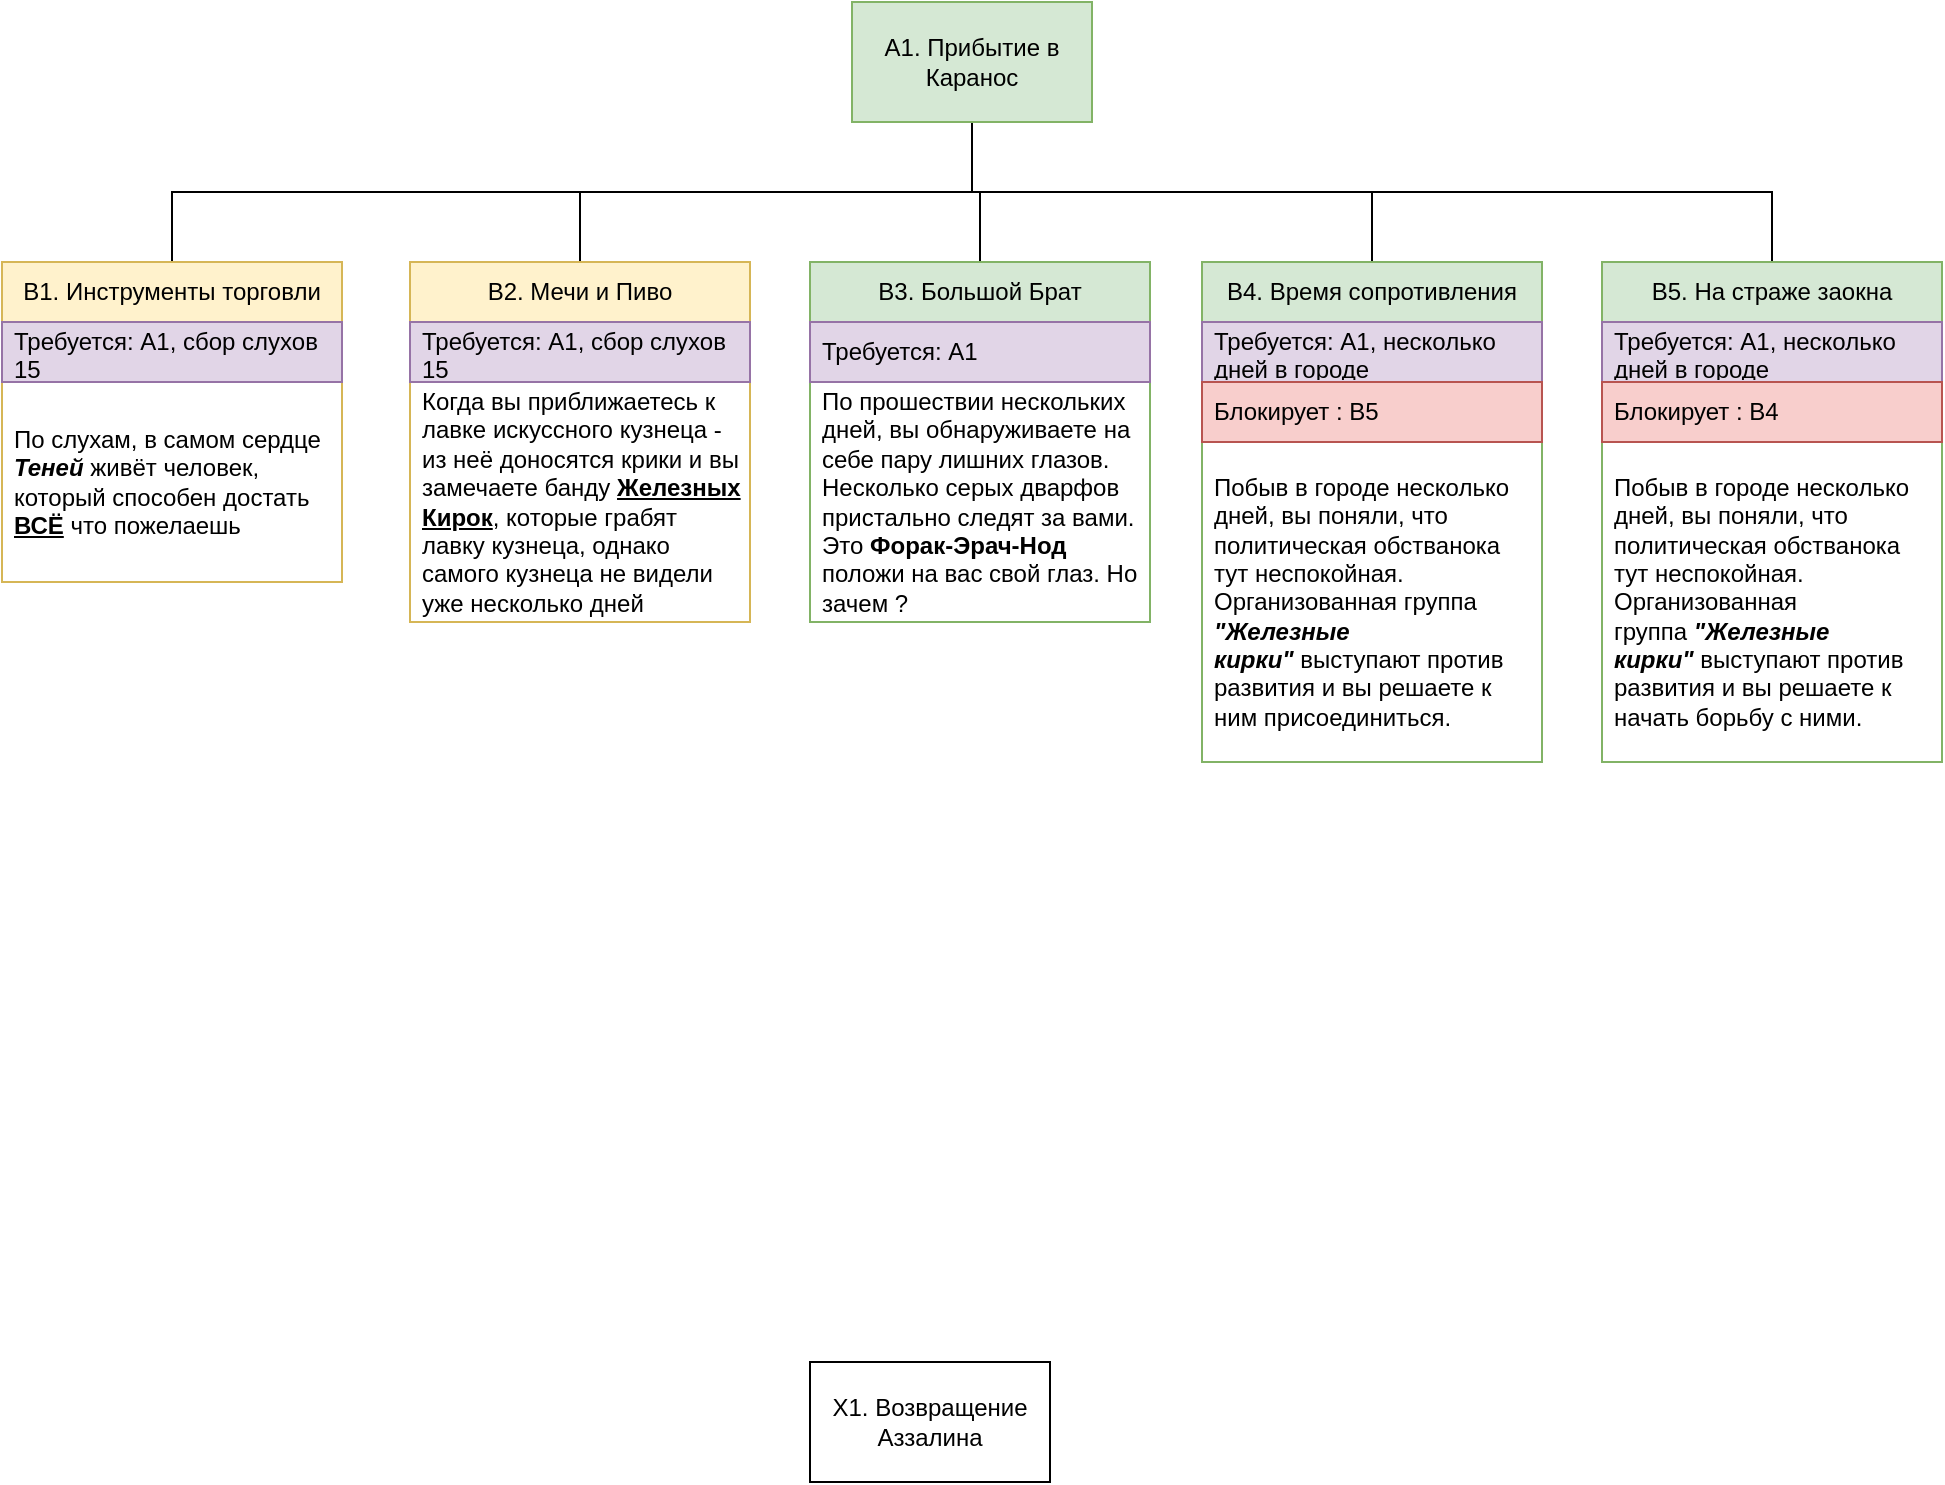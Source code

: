<mxfile version="21.0.7" type="device"><diagram name="Страница 1" id="zU0o9thdOqJU6M40yubS"><mxGraphModel dx="3289" dy="963" grid="1" gridSize="10" guides="1" tooltips="1" connect="1" arrows="1" fold="1" page="1" pageScale="1" pageWidth="827" pageHeight="1169" math="0" shadow="0"><root><mxCell id="0"/><mxCell id="1" parent="0"/><mxCell id="_6urEukZrEpD_mtBns1U-6" style="edgeStyle=orthogonalEdgeStyle;rounded=0;orthogonalLoop=1;jettySize=auto;html=1;exitX=0.5;exitY=1;exitDx=0;exitDy=0;endArrow=none;endFill=0;" edge="1" parent="1" source="BxXD21n9Cmen00NVLytO-20" target="BxXD21n9Cmen00NVLytO-23"><mxGeometry relative="1" as="geometry"/></mxCell><mxCell id="_6urEukZrEpD_mtBns1U-7" style="edgeStyle=orthogonalEdgeStyle;rounded=0;orthogonalLoop=1;jettySize=auto;html=1;exitX=0.5;exitY=1;exitDx=0;exitDy=0;entryX=0.5;entryY=0;entryDx=0;entryDy=0;endArrow=none;endFill=0;" edge="1" parent="1" source="BxXD21n9Cmen00NVLytO-20" target="BxXD21n9Cmen00NVLytO-27"><mxGeometry relative="1" as="geometry"/></mxCell><mxCell id="_6urEukZrEpD_mtBns1U-8" style="edgeStyle=orthogonalEdgeStyle;shape=connector;rounded=0;orthogonalLoop=1;jettySize=auto;html=1;exitX=0.5;exitY=1;exitDx=0;exitDy=0;entryX=0.5;entryY=0;entryDx=0;entryDy=0;labelBackgroundColor=default;strokeColor=default;fontFamily=Helvetica;fontSize=11;fontColor=default;endArrow=none;endFill=0;" edge="1" parent="1" source="BxXD21n9Cmen00NVLytO-20" target="BxXD21n9Cmen00NVLytO-30"><mxGeometry relative="1" as="geometry"/></mxCell><mxCell id="_6urEukZrEpD_mtBns1U-9" style="edgeStyle=orthogonalEdgeStyle;shape=connector;rounded=0;orthogonalLoop=1;jettySize=auto;html=1;exitX=0.5;exitY=1;exitDx=0;exitDy=0;entryX=0.5;entryY=0;entryDx=0;entryDy=0;labelBackgroundColor=default;strokeColor=default;fontFamily=Helvetica;fontSize=11;fontColor=default;endArrow=none;endFill=0;" edge="1" parent="1" source="BxXD21n9Cmen00NVLytO-20" target="BxXD21n9Cmen00NVLytO-33"><mxGeometry relative="1" as="geometry"/></mxCell><mxCell id="_6urEukZrEpD_mtBns1U-10" style="edgeStyle=orthogonalEdgeStyle;shape=connector;rounded=0;orthogonalLoop=1;jettySize=auto;html=1;exitX=0.5;exitY=1;exitDx=0;exitDy=0;labelBackgroundColor=default;strokeColor=default;fontFamily=Helvetica;fontSize=11;fontColor=default;endArrow=none;endFill=0;" edge="1" parent="1" source="BxXD21n9Cmen00NVLytO-20" target="_6urEukZrEpD_mtBns1U-1"><mxGeometry relative="1" as="geometry"/></mxCell><mxCell id="BxXD21n9Cmen00NVLytO-20" value="А1. Прибытие в Каранос" style="rounded=0;whiteSpace=wrap;html=1;fillColor=#d5e8d4;strokeColor=#82b366;" parent="1" vertex="1"><mxGeometry x="400" y="220" width="120" height="60" as="geometry"/></mxCell><mxCell id="BxXD21n9Cmen00NVLytO-21" value="Х1. Возвращение Аззалина" style="rounded=0;whiteSpace=wrap;html=1;" parent="1" vertex="1"><mxGeometry x="379" y="900" width="120" height="60" as="geometry"/></mxCell><mxCell id="BxXD21n9Cmen00NVLytO-23" value="В1. Инструменты торговли" style="swimlane;fontStyle=0;childLayout=stackLayout;horizontal=1;startSize=30;horizontalStack=0;resizeParent=1;resizeParentMax=0;resizeLast=0;collapsible=1;marginBottom=0;whiteSpace=wrap;html=1;fillColor=#fff2cc;strokeColor=#d6b656;" parent="1" vertex="1"><mxGeometry x="-25" y="350" width="170" height="160" as="geometry"/></mxCell><mxCell id="BxXD21n9Cmen00NVLytO-24" value="Требуется: А1, сбор слухов 15" style="text;strokeColor=#9673a6;fillColor=#e1d5e7;align=left;verticalAlign=middle;spacingLeft=4;spacingRight=4;overflow=hidden;points=[[0,0.5],[1,0.5]];portConstraint=eastwest;rotatable=0;whiteSpace=wrap;html=1;" parent="BxXD21n9Cmen00NVLytO-23" vertex="1"><mxGeometry y="30" width="170" height="30" as="geometry"/></mxCell><mxCell id="BxXD21n9Cmen00NVLytO-25" value="По слухам, в самом сердце &lt;i style=&quot;font-weight: bold;&quot;&gt;Теней&lt;/i&gt;&amp;nbsp;живёт человек, который способен достать &lt;u style=&quot;font-weight: bold;&quot;&gt;ВСЁ&lt;/u&gt;&amp;nbsp;что пожелаешь" style="text;strokeColor=none;fillColor=none;align=left;verticalAlign=middle;spacingLeft=4;spacingRight=4;overflow=hidden;points=[[0,0.5],[1,0.5]];portConstraint=eastwest;rotatable=0;whiteSpace=wrap;html=1;" parent="BxXD21n9Cmen00NVLytO-23" vertex="1"><mxGeometry y="60" width="170" height="100" as="geometry"/></mxCell><mxCell id="BxXD21n9Cmen00NVLytO-27" value="В2. Мечи и Пиво" style="swimlane;fontStyle=0;childLayout=stackLayout;horizontal=1;startSize=30;horizontalStack=0;resizeParent=1;resizeParentMax=0;resizeLast=0;collapsible=1;marginBottom=0;whiteSpace=wrap;html=1;fillColor=#fff2cc;strokeColor=#d6b656;" parent="1" vertex="1"><mxGeometry x="179" y="350" width="170" height="180" as="geometry"/></mxCell><mxCell id="BxXD21n9Cmen00NVLytO-28" value="Требуется: А1, сбор слухов 15" style="text;strokeColor=#9673a6;fillColor=#e1d5e7;align=left;verticalAlign=middle;spacingLeft=4;spacingRight=4;overflow=hidden;points=[[0,0.5],[1,0.5]];portConstraint=eastwest;rotatable=0;whiteSpace=wrap;html=1;" parent="BxXD21n9Cmen00NVLytO-27" vertex="1"><mxGeometry y="30" width="170" height="30" as="geometry"/></mxCell><mxCell id="BxXD21n9Cmen00NVLytO-29" value="Когда вы приближаетесь к лавке искуссного кузнеца - из неё доносятся крики и вы замечаете банду &lt;u style=&quot;font-weight: bold;&quot;&gt;Железных Кирок&lt;/u&gt;, которые грабят лавку кузнеца, однако самого кузнеца не видели уже несколько дней" style="text;strokeColor=none;fillColor=none;align=left;verticalAlign=middle;spacingLeft=4;spacingRight=4;overflow=hidden;points=[[0,0.5],[1,0.5]];portConstraint=eastwest;rotatable=0;whiteSpace=wrap;html=1;" parent="BxXD21n9Cmen00NVLytO-27" vertex="1"><mxGeometry y="60" width="170" height="120" as="geometry"/></mxCell><mxCell id="BxXD21n9Cmen00NVLytO-30" value="В3. Большой Брат" style="swimlane;fontStyle=0;childLayout=stackLayout;horizontal=1;startSize=30;horizontalStack=0;resizeParent=1;resizeParentMax=0;resizeLast=0;collapsible=1;marginBottom=0;whiteSpace=wrap;html=1;fillColor=#d5e8d4;strokeColor=#82b366;" parent="1" vertex="1"><mxGeometry x="379" y="350" width="170" height="180" as="geometry"/></mxCell><mxCell id="BxXD21n9Cmen00NVLytO-31" value="Требуется: А1" style="text;strokeColor=#9673a6;fillColor=#e1d5e7;align=left;verticalAlign=middle;spacingLeft=4;spacingRight=4;overflow=hidden;points=[[0,0.5],[1,0.5]];portConstraint=eastwest;rotatable=0;whiteSpace=wrap;html=1;" parent="BxXD21n9Cmen00NVLytO-30" vertex="1"><mxGeometry y="30" width="170" height="30" as="geometry"/></mxCell><mxCell id="BxXD21n9Cmen00NVLytO-32" value="По прошествии нескольких дней, вы обнаруживаете на себе пару лишних глазов. Несколько серых дварфов пристально следят за вами. Это &lt;b&gt;Форак-Эрач-Нод &lt;/b&gt;положи на вас свой глаз. Но зачем ?" style="text;strokeColor=none;fillColor=none;align=left;verticalAlign=middle;spacingLeft=4;spacingRight=4;overflow=hidden;points=[[0,0.5],[1,0.5]];portConstraint=eastwest;rotatable=0;whiteSpace=wrap;html=1;" parent="BxXD21n9Cmen00NVLytO-30" vertex="1"><mxGeometry y="60" width="170" height="120" as="geometry"/></mxCell><mxCell id="BxXD21n9Cmen00NVLytO-33" value="В4. Время сопротивления" style="swimlane;fontStyle=0;childLayout=stackLayout;horizontal=1;startSize=30;horizontalStack=0;resizeParent=1;resizeParentMax=0;resizeLast=0;collapsible=1;marginBottom=0;whiteSpace=wrap;html=1;fillColor=#d5e8d4;strokeColor=#82b366;" parent="1" vertex="1"><mxGeometry x="575" y="350" width="170" height="250" as="geometry"/></mxCell><mxCell id="BxXD21n9Cmen00NVLytO-34" value="Требуется: А1, несколько дней в городе" style="text;strokeColor=#9673a6;fillColor=#e1d5e7;align=left;verticalAlign=middle;spacingLeft=4;spacingRight=4;overflow=hidden;points=[[0,0.5],[1,0.5]];portConstraint=eastwest;rotatable=0;whiteSpace=wrap;html=1;" parent="BxXD21n9Cmen00NVLytO-33" vertex="1"><mxGeometry y="30" width="170" height="30" as="geometry"/></mxCell><mxCell id="_6urEukZrEpD_mtBns1U-4" value="Блокирует : В5" style="text;strokeColor=#b85450;fillColor=#f8cecc;align=left;verticalAlign=middle;spacingLeft=4;spacingRight=4;overflow=hidden;points=[[0,0.5],[1,0.5]];portConstraint=eastwest;rotatable=0;whiteSpace=wrap;html=1;" vertex="1" parent="BxXD21n9Cmen00NVLytO-33"><mxGeometry y="60" width="170" height="30" as="geometry"/></mxCell><mxCell id="BxXD21n9Cmen00NVLytO-35" value="Побыв в городе несколько дней, вы поняли, что политическая обстванока тут неспокойная. Организованная группа &lt;i style=&quot;font-weight: bold;&quot;&gt;&quot;Железные кирки&quot;&lt;/i&gt;&amp;nbsp;выступают против развития и вы решаете к ним присоединиться." style="text;strokeColor=none;fillColor=none;align=left;verticalAlign=middle;spacingLeft=4;spacingRight=4;overflow=hidden;points=[[0,0.5],[1,0.5]];portConstraint=eastwest;rotatable=0;whiteSpace=wrap;html=1;" parent="BxXD21n9Cmen00NVLytO-33" vertex="1"><mxGeometry y="90" width="170" height="160" as="geometry"/></mxCell><mxCell id="_6urEukZrEpD_mtBns1U-1" value="В5. На страже заокна" style="swimlane;fontStyle=0;childLayout=stackLayout;horizontal=1;startSize=30;horizontalStack=0;resizeParent=1;resizeParentMax=0;resizeLast=0;collapsible=1;marginBottom=0;whiteSpace=wrap;html=1;fillColor=#d5e8d4;strokeColor=#82b366;" vertex="1" parent="1"><mxGeometry x="775" y="350" width="170" height="250" as="geometry"/></mxCell><mxCell id="_6urEukZrEpD_mtBns1U-2" value="Требуется: А1, несколько дней в городе" style="text;strokeColor=#9673a6;fillColor=#e1d5e7;align=left;verticalAlign=middle;spacingLeft=4;spacingRight=4;overflow=hidden;points=[[0,0.5],[1,0.5]];portConstraint=eastwest;rotatable=0;whiteSpace=wrap;html=1;" vertex="1" parent="_6urEukZrEpD_mtBns1U-1"><mxGeometry y="30" width="170" height="30" as="geometry"/></mxCell><mxCell id="_6urEukZrEpD_mtBns1U-5" value="Блокирует : В4" style="text;strokeColor=#b85450;fillColor=#f8cecc;align=left;verticalAlign=middle;spacingLeft=4;spacingRight=4;overflow=hidden;points=[[0,0.5],[1,0.5]];portConstraint=eastwest;rotatable=0;whiteSpace=wrap;html=1;" vertex="1" parent="_6urEukZrEpD_mtBns1U-1"><mxGeometry y="60" width="170" height="30" as="geometry"/></mxCell><mxCell id="_6urEukZrEpD_mtBns1U-3" value="Побыв в городе несколько дней, вы поняли, что политическая обстванока тут неспокойная. Организованная группа&amp;nbsp;&lt;i style=&quot;border-color: var(--border-color); font-weight: bold;&quot;&gt;&quot;Железные кирки&quot;&lt;/i&gt;&amp;nbsp;выступают против развития и вы решаете к начать борьбу с ними." style="text;strokeColor=none;fillColor=none;align=left;verticalAlign=middle;spacingLeft=4;spacingRight=4;overflow=hidden;points=[[0,0.5],[1,0.5]];portConstraint=eastwest;rotatable=0;whiteSpace=wrap;html=1;" vertex="1" parent="_6urEukZrEpD_mtBns1U-1"><mxGeometry y="90" width="170" height="160" as="geometry"/></mxCell></root></mxGraphModel></diagram></mxfile>